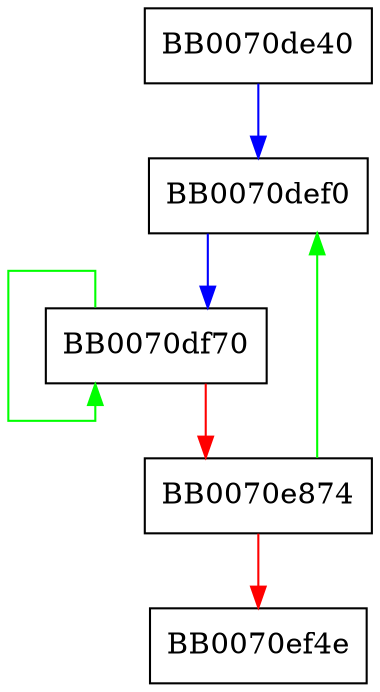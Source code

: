digraph aesni_cbc_sha256_enc_avx {
  node [shape="box"];
  graph [splines=ortho];
  BB0070de40 -> BB0070def0 [color="blue"];
  BB0070def0 -> BB0070df70 [color="blue"];
  BB0070df70 -> BB0070df70 [color="green"];
  BB0070df70 -> BB0070e874 [color="red"];
  BB0070e874 -> BB0070def0 [color="green"];
  BB0070e874 -> BB0070ef4e [color="red"];
}